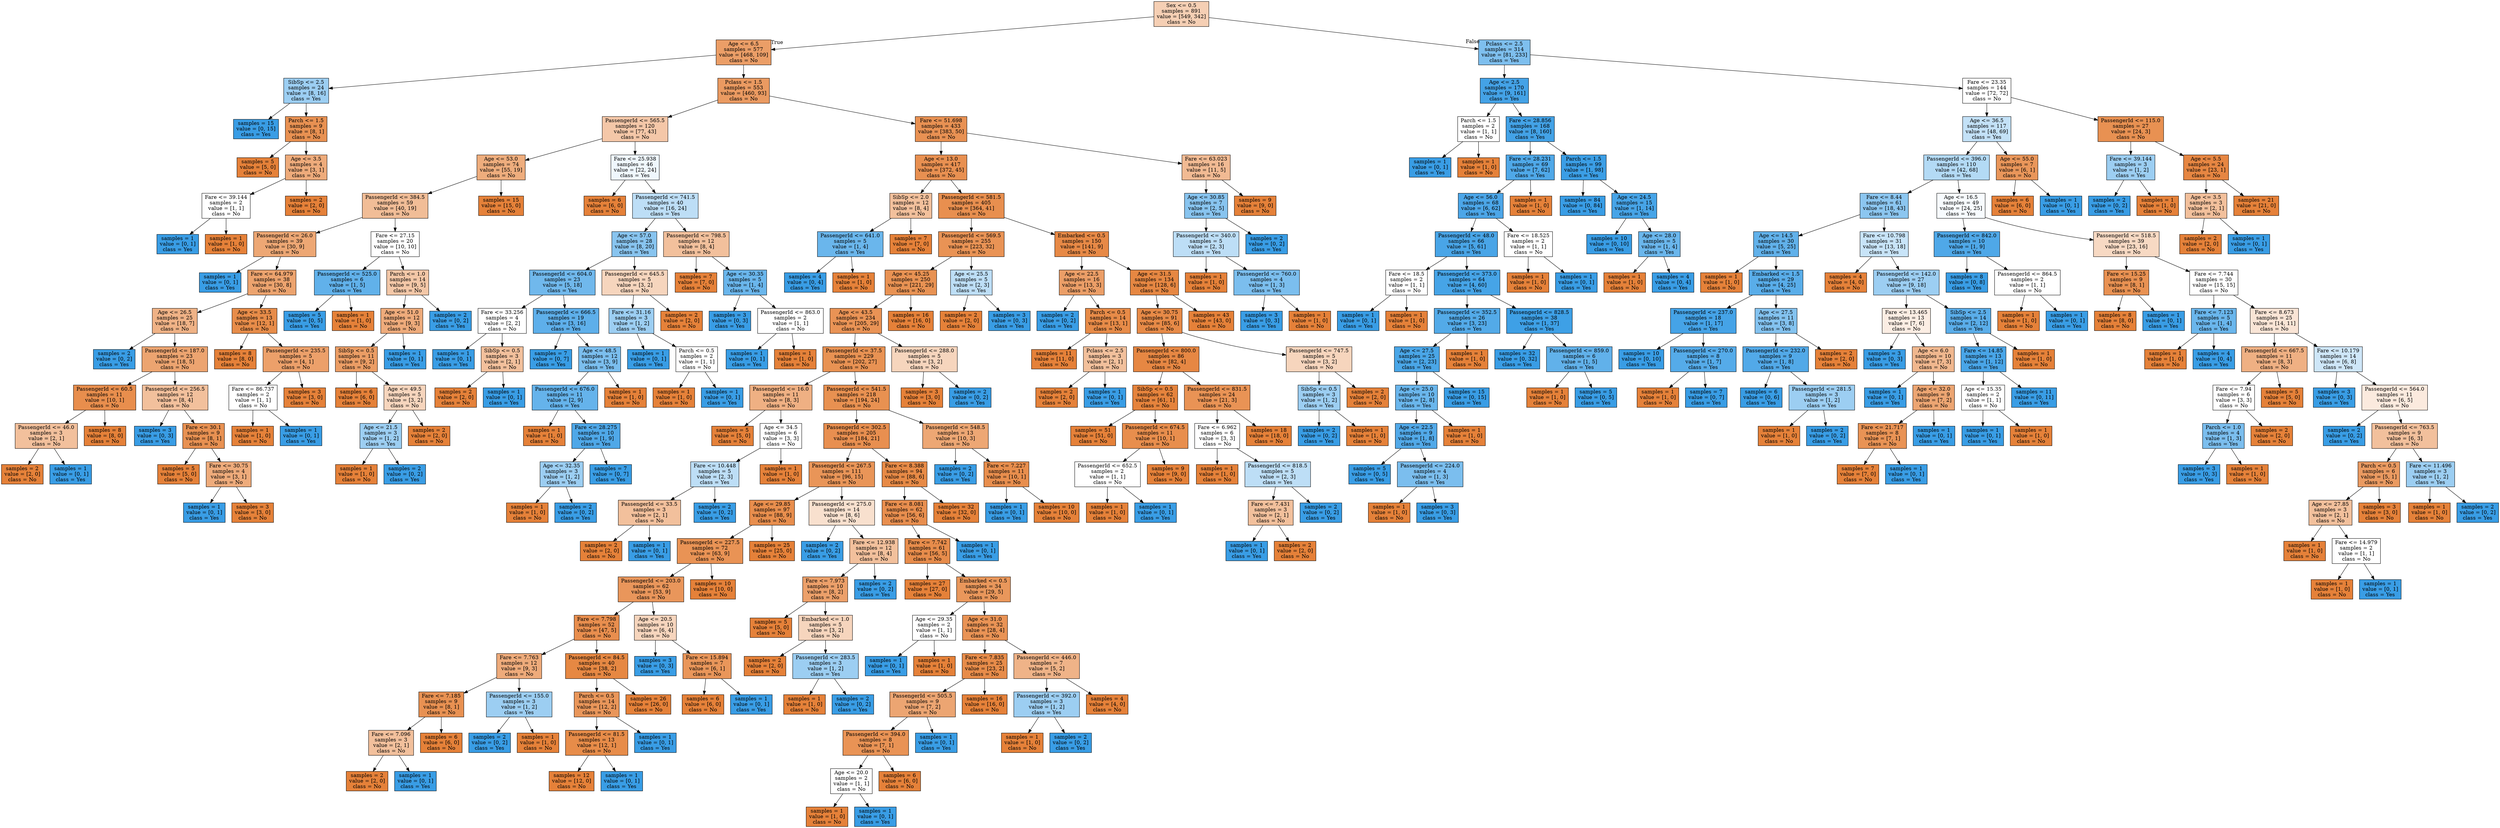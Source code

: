 digraph Tree {
node [shape=box, style="filled", color="black"] ;
0 [label="Sex <= 0.5\nsamples = 891\nvalue = [549, 342]\nclass = No", fillcolor="#f5cfb4"] ;
1 [label="Age <= 6.5\nsamples = 577\nvalue = [468, 109]\nclass = No", fillcolor="#eb9e67"] ;
0 -> 1 [labeldistance=2.5, labelangle=45, headlabel="True"] ;
2 [label="SibSp <= 2.5\nsamples = 24\nvalue = [8, 16]\nclass = Yes", fillcolor="#9ccef2"] ;
1 -> 2 ;
3 [label="samples = 15\nvalue = [0, 15]\nclass = Yes", fillcolor="#399de5"] ;
2 -> 3 ;
4 [label="Parch <= 1.5\nsamples = 9\nvalue = [8, 1]\nclass = No", fillcolor="#e89152"] ;
2 -> 4 ;
5 [label="samples = 5\nvalue = [5, 0]\nclass = No", fillcolor="#e58139"] ;
4 -> 5 ;
6 [label="Age <= 3.5\nsamples = 4\nvalue = [3, 1]\nclass = No", fillcolor="#eeab7b"] ;
4 -> 6 ;
7 [label="Fare <= 39.144\nsamples = 2\nvalue = [1, 1]\nclass = No", fillcolor="#ffffff"] ;
6 -> 7 ;
8 [label="samples = 1\nvalue = [0, 1]\nclass = Yes", fillcolor="#399de5"] ;
7 -> 8 ;
9 [label="samples = 1\nvalue = [1, 0]\nclass = No", fillcolor="#e58139"] ;
7 -> 9 ;
10 [label="samples = 2\nvalue = [2, 0]\nclass = No", fillcolor="#e58139"] ;
6 -> 10 ;
11 [label="Pclass <= 1.5\nsamples = 553\nvalue = [460, 93]\nclass = No", fillcolor="#ea9a61"] ;
1 -> 11 ;
12 [label="PassengerId <= 565.5\nsamples = 120\nvalue = [77, 43]\nclass = No", fillcolor="#f4c7a8"] ;
11 -> 12 ;
13 [label="Age <= 53.0\nsamples = 74\nvalue = [55, 19]\nclass = No", fillcolor="#eead7d"] ;
12 -> 13 ;
14 [label="PassengerId <= 384.5\nsamples = 59\nvalue = [40, 19]\nclass = No", fillcolor="#f1bd97"] ;
13 -> 14 ;
15 [label="PassengerId <= 26.0\nsamples = 39\nvalue = [30, 9]\nclass = No", fillcolor="#eda774"] ;
14 -> 15 ;
16 [label="samples = 1\nvalue = [0, 1]\nclass = Yes", fillcolor="#399de5"] ;
15 -> 16 ;
17 [label="Fare <= 64.979\nsamples = 38\nvalue = [30, 8]\nclass = No", fillcolor="#eca36e"] ;
15 -> 17 ;
18 [label="Age <= 26.5\nsamples = 25\nvalue = [18, 7]\nclass = No", fillcolor="#efb286"] ;
17 -> 18 ;
19 [label="samples = 2\nvalue = [0, 2]\nclass = Yes", fillcolor="#399de5"] ;
18 -> 19 ;
20 [label="PassengerId <= 187.0\nsamples = 23\nvalue = [18, 5]\nclass = No", fillcolor="#eca470"] ;
18 -> 20 ;
21 [label="PassengerId <= 60.5\nsamples = 11\nvalue = [10, 1]\nclass = No", fillcolor="#e88e4d"] ;
20 -> 21 ;
22 [label="PassengerId <= 46.0\nsamples = 3\nvalue = [2, 1]\nclass = No", fillcolor="#f2c09c"] ;
21 -> 22 ;
23 [label="samples = 2\nvalue = [2, 0]\nclass = No", fillcolor="#e58139"] ;
22 -> 23 ;
24 [label="samples = 1\nvalue = [0, 1]\nclass = Yes", fillcolor="#399de5"] ;
22 -> 24 ;
25 [label="samples = 8\nvalue = [8, 0]\nclass = No", fillcolor="#e58139"] ;
21 -> 25 ;
26 [label="PassengerId <= 256.5\nsamples = 12\nvalue = [8, 4]\nclass = No", fillcolor="#f2c09c"] ;
20 -> 26 ;
27 [label="samples = 3\nvalue = [0, 3]\nclass = Yes", fillcolor="#399de5"] ;
26 -> 27 ;
28 [label="Fare <= 30.1\nsamples = 9\nvalue = [8, 1]\nclass = No", fillcolor="#e89152"] ;
26 -> 28 ;
29 [label="samples = 5\nvalue = [5, 0]\nclass = No", fillcolor="#e58139"] ;
28 -> 29 ;
30 [label="Fare <= 30.75\nsamples = 4\nvalue = [3, 1]\nclass = No", fillcolor="#eeab7b"] ;
28 -> 30 ;
31 [label="samples = 1\nvalue = [0, 1]\nclass = Yes", fillcolor="#399de5"] ;
30 -> 31 ;
32 [label="samples = 3\nvalue = [3, 0]\nclass = No", fillcolor="#e58139"] ;
30 -> 32 ;
33 [label="Age <= 33.5\nsamples = 13\nvalue = [12, 1]\nclass = No", fillcolor="#e78c49"] ;
17 -> 33 ;
34 [label="samples = 8\nvalue = [8, 0]\nclass = No", fillcolor="#e58139"] ;
33 -> 34 ;
35 [label="PassengerId <= 235.5\nsamples = 5\nvalue = [4, 1]\nclass = No", fillcolor="#eca06a"] ;
33 -> 35 ;
36 [label="Fare <= 86.737\nsamples = 2\nvalue = [1, 1]\nclass = No", fillcolor="#ffffff"] ;
35 -> 36 ;
37 [label="samples = 1\nvalue = [1, 0]\nclass = No", fillcolor="#e58139"] ;
36 -> 37 ;
38 [label="samples = 1\nvalue = [0, 1]\nclass = Yes", fillcolor="#399de5"] ;
36 -> 38 ;
39 [label="samples = 3\nvalue = [3, 0]\nclass = No", fillcolor="#e58139"] ;
35 -> 39 ;
40 [label="Fare <= 27.15\nsamples = 20\nvalue = [10, 10]\nclass = No", fillcolor="#ffffff"] ;
14 -> 40 ;
41 [label="PassengerId <= 525.0\nsamples = 6\nvalue = [1, 5]\nclass = Yes", fillcolor="#61b1ea"] ;
40 -> 41 ;
42 [label="samples = 5\nvalue = [0, 5]\nclass = Yes", fillcolor="#399de5"] ;
41 -> 42 ;
43 [label="samples = 1\nvalue = [1, 0]\nclass = No", fillcolor="#e58139"] ;
41 -> 43 ;
44 [label="Parch <= 1.0\nsamples = 14\nvalue = [9, 5]\nclass = No", fillcolor="#f3c7a7"] ;
40 -> 44 ;
45 [label="Age <= 51.0\nsamples = 12\nvalue = [9, 3]\nclass = No", fillcolor="#eeab7b"] ;
44 -> 45 ;
46 [label="SibSp <= 0.5\nsamples = 11\nvalue = [9, 2]\nclass = No", fillcolor="#eb9d65"] ;
45 -> 46 ;
47 [label="samples = 6\nvalue = [6, 0]\nclass = No", fillcolor="#e58139"] ;
46 -> 47 ;
48 [label="Age <= 49.5\nsamples = 5\nvalue = [3, 2]\nclass = No", fillcolor="#f6d5bd"] ;
46 -> 48 ;
49 [label="Age <= 21.5\nsamples = 3\nvalue = [1, 2]\nclass = Yes", fillcolor="#9ccef2"] ;
48 -> 49 ;
50 [label="samples = 1\nvalue = [1, 0]\nclass = No", fillcolor="#e58139"] ;
49 -> 50 ;
51 [label="samples = 2\nvalue = [0, 2]\nclass = Yes", fillcolor="#399de5"] ;
49 -> 51 ;
52 [label="samples = 2\nvalue = [2, 0]\nclass = No", fillcolor="#e58139"] ;
48 -> 52 ;
53 [label="samples = 1\nvalue = [0, 1]\nclass = Yes", fillcolor="#399de5"] ;
45 -> 53 ;
54 [label="samples = 2\nvalue = [0, 2]\nclass = Yes", fillcolor="#399de5"] ;
44 -> 54 ;
55 [label="samples = 15\nvalue = [15, 0]\nclass = No", fillcolor="#e58139"] ;
13 -> 55 ;
56 [label="Fare <= 25.938\nsamples = 46\nvalue = [22, 24]\nclass = Yes", fillcolor="#eff7fd"] ;
12 -> 56 ;
57 [label="samples = 6\nvalue = [6, 0]\nclass = No", fillcolor="#e58139"] ;
56 -> 57 ;
58 [label="PassengerId <= 741.5\nsamples = 40\nvalue = [16, 24]\nclass = Yes", fillcolor="#bddef6"] ;
56 -> 58 ;
59 [label="Age <= 57.0\nsamples = 28\nvalue = [8, 20]\nclass = Yes", fillcolor="#88c4ef"] ;
58 -> 59 ;
60 [label="PassengerId <= 604.0\nsamples = 23\nvalue = [5, 18]\nclass = Yes", fillcolor="#70b8ec"] ;
59 -> 60 ;
61 [label="Fare <= 33.256\nsamples = 4\nvalue = [2, 2]\nclass = No", fillcolor="#ffffff"] ;
60 -> 61 ;
62 [label="samples = 1\nvalue = [0, 1]\nclass = Yes", fillcolor="#399de5"] ;
61 -> 62 ;
63 [label="SibSp <= 0.5\nsamples = 3\nvalue = [2, 1]\nclass = No", fillcolor="#f2c09c"] ;
61 -> 63 ;
64 [label="samples = 2\nvalue = [2, 0]\nclass = No", fillcolor="#e58139"] ;
63 -> 64 ;
65 [label="samples = 1\nvalue = [0, 1]\nclass = Yes", fillcolor="#399de5"] ;
63 -> 65 ;
66 [label="PassengerId <= 666.5\nsamples = 19\nvalue = [3, 16]\nclass = Yes", fillcolor="#5eafea"] ;
60 -> 66 ;
67 [label="samples = 7\nvalue = [0, 7]\nclass = Yes", fillcolor="#399de5"] ;
66 -> 67 ;
68 [label="Age <= 48.5\nsamples = 12\nvalue = [3, 9]\nclass = Yes", fillcolor="#7bbeee"] ;
66 -> 68 ;
69 [label="PassengerId <= 676.0\nsamples = 11\nvalue = [2, 9]\nclass = Yes", fillcolor="#65b3eb"] ;
68 -> 69 ;
70 [label="samples = 1\nvalue = [1, 0]\nclass = No", fillcolor="#e58139"] ;
69 -> 70 ;
71 [label="Fare <= 28.275\nsamples = 10\nvalue = [1, 9]\nclass = Yes", fillcolor="#4fa8e8"] ;
69 -> 71 ;
72 [label="Age <= 32.35\nsamples = 3\nvalue = [1, 2]\nclass = Yes", fillcolor="#9ccef2"] ;
71 -> 72 ;
73 [label="samples = 1\nvalue = [1, 0]\nclass = No", fillcolor="#e58139"] ;
72 -> 73 ;
74 [label="samples = 2\nvalue = [0, 2]\nclass = Yes", fillcolor="#399de5"] ;
72 -> 74 ;
75 [label="samples = 7\nvalue = [0, 7]\nclass = Yes", fillcolor="#399de5"] ;
71 -> 75 ;
76 [label="samples = 1\nvalue = [1, 0]\nclass = No", fillcolor="#e58139"] ;
68 -> 76 ;
77 [label="PassengerId <= 645.5\nsamples = 5\nvalue = [3, 2]\nclass = No", fillcolor="#f6d5bd"] ;
59 -> 77 ;
78 [label="Fare <= 31.16\nsamples = 3\nvalue = [1, 2]\nclass = Yes", fillcolor="#9ccef2"] ;
77 -> 78 ;
79 [label="samples = 1\nvalue = [0, 1]\nclass = Yes", fillcolor="#399de5"] ;
78 -> 79 ;
80 [label="Parch <= 0.5\nsamples = 2\nvalue = [1, 1]\nclass = No", fillcolor="#ffffff"] ;
78 -> 80 ;
81 [label="samples = 1\nvalue = [1, 0]\nclass = No", fillcolor="#e58139"] ;
80 -> 81 ;
82 [label="samples = 1\nvalue = [0, 1]\nclass = Yes", fillcolor="#399de5"] ;
80 -> 82 ;
83 [label="samples = 2\nvalue = [2, 0]\nclass = No", fillcolor="#e58139"] ;
77 -> 83 ;
84 [label="PassengerId <= 798.5\nsamples = 12\nvalue = [8, 4]\nclass = No", fillcolor="#f2c09c"] ;
58 -> 84 ;
85 [label="samples = 7\nvalue = [7, 0]\nclass = No", fillcolor="#e58139"] ;
84 -> 85 ;
86 [label="Age <= 30.35\nsamples = 5\nvalue = [1, 4]\nclass = Yes", fillcolor="#6ab6ec"] ;
84 -> 86 ;
87 [label="samples = 3\nvalue = [0, 3]\nclass = Yes", fillcolor="#399de5"] ;
86 -> 87 ;
88 [label="PassengerId <= 863.0\nsamples = 2\nvalue = [1, 1]\nclass = No", fillcolor="#ffffff"] ;
86 -> 88 ;
89 [label="samples = 1\nvalue = [0, 1]\nclass = Yes", fillcolor="#399de5"] ;
88 -> 89 ;
90 [label="samples = 1\nvalue = [1, 0]\nclass = No", fillcolor="#e58139"] ;
88 -> 90 ;
91 [label="Fare <= 51.698\nsamples = 433\nvalue = [383, 50]\nclass = No", fillcolor="#e89153"] ;
11 -> 91 ;
92 [label="Age <= 13.0\nsamples = 417\nvalue = [372, 45]\nclass = No", fillcolor="#e89051"] ;
91 -> 92 ;
93 [label="SibSp <= 2.0\nsamples = 12\nvalue = [8, 4]\nclass = No", fillcolor="#f2c09c"] ;
92 -> 93 ;
94 [label="PassengerId <= 641.0\nsamples = 5\nvalue = [1, 4]\nclass = Yes", fillcolor="#6ab6ec"] ;
93 -> 94 ;
95 [label="samples = 4\nvalue = [0, 4]\nclass = Yes", fillcolor="#399de5"] ;
94 -> 95 ;
96 [label="samples = 1\nvalue = [1, 0]\nclass = No", fillcolor="#e58139"] ;
94 -> 96 ;
97 [label="samples = 7\nvalue = [7, 0]\nclass = No", fillcolor="#e58139"] ;
93 -> 97 ;
98 [label="PassengerId <= 581.5\nsamples = 405\nvalue = [364, 41]\nclass = No", fillcolor="#e88f4f"] ;
92 -> 98 ;
99 [label="PassengerId <= 569.5\nsamples = 255\nvalue = [223, 32]\nclass = No", fillcolor="#e99355"] ;
98 -> 99 ;
100 [label="Age <= 45.25\nsamples = 250\nvalue = [221, 29]\nclass = No", fillcolor="#e89253"] ;
99 -> 100 ;
101 [label="Age <= 43.5\nsamples = 234\nvalue = [205, 29]\nclass = No", fillcolor="#e99355"] ;
100 -> 101 ;
102 [label="PassengerId <= 37.5\nsamples = 229\nvalue = [202, 27]\nclass = No", fillcolor="#e89253"] ;
101 -> 102 ;
103 [label="PassengerId <= 16.0\nsamples = 11\nvalue = [8, 3]\nclass = No", fillcolor="#efb083"] ;
102 -> 103 ;
104 [label="samples = 5\nvalue = [5, 0]\nclass = No", fillcolor="#e58139"] ;
103 -> 104 ;
105 [label="Age <= 34.5\nsamples = 6\nvalue = [3, 3]\nclass = No", fillcolor="#ffffff"] ;
103 -> 105 ;
106 [label="Fare <= 10.448\nsamples = 5\nvalue = [2, 3]\nclass = Yes", fillcolor="#bddef6"] ;
105 -> 106 ;
107 [label="PassengerId <= 33.5\nsamples = 3\nvalue = [2, 1]\nclass = No", fillcolor="#f2c09c"] ;
106 -> 107 ;
108 [label="samples = 2\nvalue = [2, 0]\nclass = No", fillcolor="#e58139"] ;
107 -> 108 ;
109 [label="samples = 1\nvalue = [0, 1]\nclass = Yes", fillcolor="#399de5"] ;
107 -> 109 ;
110 [label="samples = 2\nvalue = [0, 2]\nclass = Yes", fillcolor="#399de5"] ;
106 -> 110 ;
111 [label="samples = 1\nvalue = [1, 0]\nclass = No", fillcolor="#e58139"] ;
105 -> 111 ;
112 [label="PassengerId <= 541.5\nsamples = 218\nvalue = [194, 24]\nclass = No", fillcolor="#e89151"] ;
102 -> 112 ;
113 [label="PassengerId <= 302.5\nsamples = 205\nvalue = [184, 21]\nclass = No", fillcolor="#e88f50"] ;
112 -> 113 ;
114 [label="PassengerId <= 267.5\nsamples = 111\nvalue = [96, 15]\nclass = No", fillcolor="#e99558"] ;
113 -> 114 ;
115 [label="Age <= 29.85\nsamples = 97\nvalue = [88, 9]\nclass = No", fillcolor="#e88e4d"] ;
114 -> 115 ;
116 [label="PassengerId <= 227.5\nsamples = 72\nvalue = [63, 9]\nclass = No", fillcolor="#e99355"] ;
115 -> 116 ;
117 [label="PassengerId <= 203.0\nsamples = 62\nvalue = [53, 9]\nclass = No", fillcolor="#e9965b"] ;
116 -> 117 ;
118 [label="Fare <= 7.798\nsamples = 52\nvalue = [47, 5]\nclass = No", fillcolor="#e88e4e"] ;
117 -> 118 ;
119 [label="Fare <= 7.763\nsamples = 12\nvalue = [9, 3]\nclass = No", fillcolor="#eeab7b"] ;
118 -> 119 ;
120 [label="Fare <= 7.185\nsamples = 9\nvalue = [8, 1]\nclass = No", fillcolor="#e89152"] ;
119 -> 120 ;
121 [label="Fare <= 7.096\nsamples = 3\nvalue = [2, 1]\nclass = No", fillcolor="#f2c09c"] ;
120 -> 121 ;
122 [label="samples = 2\nvalue = [2, 0]\nclass = No", fillcolor="#e58139"] ;
121 -> 122 ;
123 [label="samples = 1\nvalue = [0, 1]\nclass = Yes", fillcolor="#399de5"] ;
121 -> 123 ;
124 [label="samples = 6\nvalue = [6, 0]\nclass = No", fillcolor="#e58139"] ;
120 -> 124 ;
125 [label="PassengerId <= 155.0\nsamples = 3\nvalue = [1, 2]\nclass = Yes", fillcolor="#9ccef2"] ;
119 -> 125 ;
126 [label="samples = 2\nvalue = [0, 2]\nclass = Yes", fillcolor="#399de5"] ;
125 -> 126 ;
127 [label="samples = 1\nvalue = [1, 0]\nclass = No", fillcolor="#e58139"] ;
125 -> 127 ;
128 [label="PassengerId <= 84.5\nsamples = 40\nvalue = [38, 2]\nclass = No", fillcolor="#e68843"] ;
118 -> 128 ;
129 [label="Parch <= 0.5\nsamples = 14\nvalue = [12, 2]\nclass = No", fillcolor="#e9965a"] ;
128 -> 129 ;
130 [label="PassengerId <= 81.5\nsamples = 13\nvalue = [12, 1]\nclass = No", fillcolor="#e78c49"] ;
129 -> 130 ;
131 [label="samples = 12\nvalue = [12, 0]\nclass = No", fillcolor="#e58139"] ;
130 -> 131 ;
132 [label="samples = 1\nvalue = [0, 1]\nclass = Yes", fillcolor="#399de5"] ;
130 -> 132 ;
133 [label="samples = 1\nvalue = [0, 1]\nclass = Yes", fillcolor="#399de5"] ;
129 -> 133 ;
134 [label="samples = 26\nvalue = [26, 0]\nclass = No", fillcolor="#e58139"] ;
128 -> 134 ;
135 [label="Age <= 20.5\nsamples = 10\nvalue = [6, 4]\nclass = No", fillcolor="#f6d5bd"] ;
117 -> 135 ;
136 [label="samples = 3\nvalue = [0, 3]\nclass = Yes", fillcolor="#399de5"] ;
135 -> 136 ;
137 [label="Fare <= 15.894\nsamples = 7\nvalue = [6, 1]\nclass = No", fillcolor="#e9965a"] ;
135 -> 137 ;
138 [label="samples = 6\nvalue = [6, 0]\nclass = No", fillcolor="#e58139"] ;
137 -> 138 ;
139 [label="samples = 1\nvalue = [0, 1]\nclass = Yes", fillcolor="#399de5"] ;
137 -> 139 ;
140 [label="samples = 10\nvalue = [10, 0]\nclass = No", fillcolor="#e58139"] ;
116 -> 140 ;
141 [label="samples = 25\nvalue = [25, 0]\nclass = No", fillcolor="#e58139"] ;
115 -> 141 ;
142 [label="PassengerId <= 275.0\nsamples = 14\nvalue = [8, 6]\nclass = No", fillcolor="#f8e0ce"] ;
114 -> 142 ;
143 [label="samples = 2\nvalue = [0, 2]\nclass = Yes", fillcolor="#399de5"] ;
142 -> 143 ;
144 [label="Fare <= 12.938\nsamples = 12\nvalue = [8, 4]\nclass = No", fillcolor="#f2c09c"] ;
142 -> 144 ;
145 [label="Fare <= 7.973\nsamples = 10\nvalue = [8, 2]\nclass = No", fillcolor="#eca06a"] ;
144 -> 145 ;
146 [label="samples = 5\nvalue = [5, 0]\nclass = No", fillcolor="#e58139"] ;
145 -> 146 ;
147 [label="Embarked <= 1.0\nsamples = 5\nvalue = [3, 2]\nclass = No", fillcolor="#f6d5bd"] ;
145 -> 147 ;
148 [label="samples = 2\nvalue = [2, 0]\nclass = No", fillcolor="#e58139"] ;
147 -> 148 ;
149 [label="PassengerId <= 283.5\nsamples = 3\nvalue = [1, 2]\nclass = Yes", fillcolor="#9ccef2"] ;
147 -> 149 ;
150 [label="samples = 1\nvalue = [1, 0]\nclass = No", fillcolor="#e58139"] ;
149 -> 150 ;
151 [label="samples = 2\nvalue = [0, 2]\nclass = Yes", fillcolor="#399de5"] ;
149 -> 151 ;
152 [label="samples = 2\nvalue = [0, 2]\nclass = Yes", fillcolor="#399de5"] ;
144 -> 152 ;
153 [label="Fare <= 8.388\nsamples = 94\nvalue = [88, 6]\nclass = No", fillcolor="#e78a46"] ;
113 -> 153 ;
154 [label="Fare <= 8.081\nsamples = 62\nvalue = [56, 6]\nclass = No", fillcolor="#e88e4e"] ;
153 -> 154 ;
155 [label="Fare <= 7.742\nsamples = 61\nvalue = [56, 5]\nclass = No", fillcolor="#e78c4b"] ;
154 -> 155 ;
156 [label="samples = 27\nvalue = [27, 0]\nclass = No", fillcolor="#e58139"] ;
155 -> 156 ;
157 [label="Embarked <= 0.5\nsamples = 34\nvalue = [29, 5]\nclass = No", fillcolor="#e9975b"] ;
155 -> 157 ;
158 [label="Age <= 29.35\nsamples = 2\nvalue = [1, 1]\nclass = No", fillcolor="#ffffff"] ;
157 -> 158 ;
159 [label="samples = 1\nvalue = [0, 1]\nclass = Yes", fillcolor="#399de5"] ;
158 -> 159 ;
160 [label="samples = 1\nvalue = [1, 0]\nclass = No", fillcolor="#e58139"] ;
158 -> 160 ;
161 [label="Age <= 31.0\nsamples = 32\nvalue = [28, 4]\nclass = No", fillcolor="#e99355"] ;
157 -> 161 ;
162 [label="Fare <= 7.835\nsamples = 25\nvalue = [23, 2]\nclass = No", fillcolor="#e78c4a"] ;
161 -> 162 ;
163 [label="PassengerId <= 505.5\nsamples = 9\nvalue = [7, 2]\nclass = No", fillcolor="#eca572"] ;
162 -> 163 ;
164 [label="PassengerId <= 394.0\nsamples = 8\nvalue = [7, 1]\nclass = No", fillcolor="#e99355"] ;
163 -> 164 ;
165 [label="Age <= 20.0\nsamples = 2\nvalue = [1, 1]\nclass = No", fillcolor="#ffffff"] ;
164 -> 165 ;
166 [label="samples = 1\nvalue = [1, 0]\nclass = No", fillcolor="#e58139"] ;
165 -> 166 ;
167 [label="samples = 1\nvalue = [0, 1]\nclass = Yes", fillcolor="#399de5"] ;
165 -> 167 ;
168 [label="samples = 6\nvalue = [6, 0]\nclass = No", fillcolor="#e58139"] ;
164 -> 168 ;
169 [label="samples = 1\nvalue = [0, 1]\nclass = Yes", fillcolor="#399de5"] ;
163 -> 169 ;
170 [label="samples = 16\nvalue = [16, 0]\nclass = No", fillcolor="#e58139"] ;
162 -> 170 ;
171 [label="PassengerId <= 446.0\nsamples = 7\nvalue = [5, 2]\nclass = No", fillcolor="#efb388"] ;
161 -> 171 ;
172 [label="PassengerId <= 392.0\nsamples = 3\nvalue = [1, 2]\nclass = Yes", fillcolor="#9ccef2"] ;
171 -> 172 ;
173 [label="samples = 1\nvalue = [1, 0]\nclass = No", fillcolor="#e58139"] ;
172 -> 173 ;
174 [label="samples = 2\nvalue = [0, 2]\nclass = Yes", fillcolor="#399de5"] ;
172 -> 174 ;
175 [label="samples = 4\nvalue = [4, 0]\nclass = No", fillcolor="#e58139"] ;
171 -> 175 ;
176 [label="samples = 1\nvalue = [0, 1]\nclass = Yes", fillcolor="#399de5"] ;
154 -> 176 ;
177 [label="samples = 32\nvalue = [32, 0]\nclass = No", fillcolor="#e58139"] ;
153 -> 177 ;
178 [label="PassengerId <= 548.5\nsamples = 13\nvalue = [10, 3]\nclass = No", fillcolor="#eda774"] ;
112 -> 178 ;
179 [label="samples = 2\nvalue = [0, 2]\nclass = Yes", fillcolor="#399de5"] ;
178 -> 179 ;
180 [label="Fare <= 7.227\nsamples = 11\nvalue = [10, 1]\nclass = No", fillcolor="#e88e4d"] ;
178 -> 180 ;
181 [label="samples = 1\nvalue = [0, 1]\nclass = Yes", fillcolor="#399de5"] ;
180 -> 181 ;
182 [label="samples = 10\nvalue = [10, 0]\nclass = No", fillcolor="#e58139"] ;
180 -> 182 ;
183 [label="PassengerId <= 288.0\nsamples = 5\nvalue = [3, 2]\nclass = No", fillcolor="#f6d5bd"] ;
101 -> 183 ;
184 [label="samples = 3\nvalue = [3, 0]\nclass = No", fillcolor="#e58139"] ;
183 -> 184 ;
185 [label="samples = 2\nvalue = [0, 2]\nclass = Yes", fillcolor="#399de5"] ;
183 -> 185 ;
186 [label="samples = 16\nvalue = [16, 0]\nclass = No", fillcolor="#e58139"] ;
100 -> 186 ;
187 [label="Age <= 25.5\nsamples = 5\nvalue = [2, 3]\nclass = Yes", fillcolor="#bddef6"] ;
99 -> 187 ;
188 [label="samples = 2\nvalue = [2, 0]\nclass = No", fillcolor="#e58139"] ;
187 -> 188 ;
189 [label="samples = 3\nvalue = [0, 3]\nclass = Yes", fillcolor="#399de5"] ;
187 -> 189 ;
190 [label="Embarked <= 0.5\nsamples = 150\nvalue = [141, 9]\nclass = No", fillcolor="#e78946"] ;
98 -> 190 ;
191 [label="Age <= 22.5\nsamples = 16\nvalue = [13, 3]\nclass = No", fillcolor="#eb9e67"] ;
190 -> 191 ;
192 [label="samples = 2\nvalue = [0, 2]\nclass = Yes", fillcolor="#399de5"] ;
191 -> 192 ;
193 [label="Parch <= 0.5\nsamples = 14\nvalue = [13, 1]\nclass = No", fillcolor="#e78b48"] ;
191 -> 193 ;
194 [label="samples = 11\nvalue = [11, 0]\nclass = No", fillcolor="#e58139"] ;
193 -> 194 ;
195 [label="Pclass <= 2.5\nsamples = 3\nvalue = [2, 1]\nclass = No", fillcolor="#f2c09c"] ;
193 -> 195 ;
196 [label="samples = 2\nvalue = [2, 0]\nclass = No", fillcolor="#e58139"] ;
195 -> 196 ;
197 [label="samples = 1\nvalue = [0, 1]\nclass = Yes", fillcolor="#399de5"] ;
195 -> 197 ;
198 [label="Age <= 31.5\nsamples = 134\nvalue = [128, 6]\nclass = No", fillcolor="#e68742"] ;
190 -> 198 ;
199 [label="Age <= 30.75\nsamples = 91\nvalue = [85, 6]\nclass = No", fillcolor="#e78a47"] ;
198 -> 199 ;
200 [label="PassengerId <= 800.0\nsamples = 86\nvalue = [82, 4]\nclass = No", fillcolor="#e68743"] ;
199 -> 200 ;
201 [label="SibSp <= 0.5\nsamples = 62\nvalue = [61, 1]\nclass = No", fillcolor="#e5833c"] ;
200 -> 201 ;
202 [label="samples = 51\nvalue = [51, 0]\nclass = No", fillcolor="#e58139"] ;
201 -> 202 ;
203 [label="PassengerId <= 674.5\nsamples = 11\nvalue = [10, 1]\nclass = No", fillcolor="#e88e4d"] ;
201 -> 203 ;
204 [label="PassengerId <= 652.5\nsamples = 2\nvalue = [1, 1]\nclass = No", fillcolor="#ffffff"] ;
203 -> 204 ;
205 [label="samples = 1\nvalue = [1, 0]\nclass = No", fillcolor="#e58139"] ;
204 -> 205 ;
206 [label="samples = 1\nvalue = [0, 1]\nclass = Yes", fillcolor="#399de5"] ;
204 -> 206 ;
207 [label="samples = 9\nvalue = [9, 0]\nclass = No", fillcolor="#e58139"] ;
203 -> 207 ;
208 [label="PassengerId <= 831.5\nsamples = 24\nvalue = [21, 3]\nclass = No", fillcolor="#e99355"] ;
200 -> 208 ;
209 [label="Fare <= 6.962\nsamples = 6\nvalue = [3, 3]\nclass = No", fillcolor="#ffffff"] ;
208 -> 209 ;
210 [label="samples = 1\nvalue = [1, 0]\nclass = No", fillcolor="#e58139"] ;
209 -> 210 ;
211 [label="PassengerId <= 818.5\nsamples = 5\nvalue = [2, 3]\nclass = Yes", fillcolor="#bddef6"] ;
209 -> 211 ;
212 [label="Fare <= 7.431\nsamples = 3\nvalue = [2, 1]\nclass = No", fillcolor="#f2c09c"] ;
211 -> 212 ;
213 [label="samples = 1\nvalue = [0, 1]\nclass = Yes", fillcolor="#399de5"] ;
212 -> 213 ;
214 [label="samples = 2\nvalue = [2, 0]\nclass = No", fillcolor="#e58139"] ;
212 -> 214 ;
215 [label="samples = 2\nvalue = [0, 2]\nclass = Yes", fillcolor="#399de5"] ;
211 -> 215 ;
216 [label="samples = 18\nvalue = [18, 0]\nclass = No", fillcolor="#e58139"] ;
208 -> 216 ;
217 [label="PassengerId <= 747.5\nsamples = 5\nvalue = [3, 2]\nclass = No", fillcolor="#f6d5bd"] ;
199 -> 217 ;
218 [label="SibSp <= 0.5\nsamples = 3\nvalue = [1, 2]\nclass = Yes", fillcolor="#9ccef2"] ;
217 -> 218 ;
219 [label="samples = 2\nvalue = [0, 2]\nclass = Yes", fillcolor="#399de5"] ;
218 -> 219 ;
220 [label="samples = 1\nvalue = [1, 0]\nclass = No", fillcolor="#e58139"] ;
218 -> 220 ;
221 [label="samples = 2\nvalue = [2, 0]\nclass = No", fillcolor="#e58139"] ;
217 -> 221 ;
222 [label="samples = 43\nvalue = [43, 0]\nclass = No", fillcolor="#e58139"] ;
198 -> 222 ;
223 [label="Fare <= 63.023\nsamples = 16\nvalue = [11, 5]\nclass = No", fillcolor="#f1ba93"] ;
91 -> 223 ;
224 [label="Age <= 30.85\nsamples = 7\nvalue = [2, 5]\nclass = Yes", fillcolor="#88c4ef"] ;
223 -> 224 ;
225 [label="PassengerId <= 340.0\nsamples = 5\nvalue = [2, 3]\nclass = Yes", fillcolor="#bddef6"] ;
224 -> 225 ;
226 [label="samples = 1\nvalue = [1, 0]\nclass = No", fillcolor="#e58139"] ;
225 -> 226 ;
227 [label="PassengerId <= 760.0\nsamples = 4\nvalue = [1, 3]\nclass = Yes", fillcolor="#7bbeee"] ;
225 -> 227 ;
228 [label="samples = 3\nvalue = [0, 3]\nclass = Yes", fillcolor="#399de5"] ;
227 -> 228 ;
229 [label="samples = 1\nvalue = [1, 0]\nclass = No", fillcolor="#e58139"] ;
227 -> 229 ;
230 [label="samples = 2\nvalue = [0, 2]\nclass = Yes", fillcolor="#399de5"] ;
224 -> 230 ;
231 [label="samples = 9\nvalue = [9, 0]\nclass = No", fillcolor="#e58139"] ;
223 -> 231 ;
232 [label="Pclass <= 2.5\nsamples = 314\nvalue = [81, 233]\nclass = Yes", fillcolor="#7ebfee"] ;
0 -> 232 [labeldistance=2.5, labelangle=-45, headlabel="False"] ;
233 [label="Age <= 2.5\nsamples = 170\nvalue = [9, 161]\nclass = Yes", fillcolor="#44a2e6"] ;
232 -> 233 ;
234 [label="Parch <= 1.5\nsamples = 2\nvalue = [1, 1]\nclass = No", fillcolor="#ffffff"] ;
233 -> 234 ;
235 [label="samples = 1\nvalue = [0, 1]\nclass = Yes", fillcolor="#399de5"] ;
234 -> 235 ;
236 [label="samples = 1\nvalue = [1, 0]\nclass = No", fillcolor="#e58139"] ;
234 -> 236 ;
237 [label="Fare <= 28.856\nsamples = 168\nvalue = [8, 160]\nclass = Yes", fillcolor="#43a2e6"] ;
233 -> 237 ;
238 [label="Fare <= 28.231\nsamples = 69\nvalue = [7, 62]\nclass = Yes", fillcolor="#4fa8e8"] ;
237 -> 238 ;
239 [label="Age <= 56.0\nsamples = 68\nvalue = [6, 62]\nclass = Yes", fillcolor="#4ca6e8"] ;
238 -> 239 ;
240 [label="PassengerId <= 48.0\nsamples = 66\nvalue = [5, 61]\nclass = Yes", fillcolor="#49a5e7"] ;
239 -> 240 ;
241 [label="Fare <= 18.5\nsamples = 2\nvalue = [1, 1]\nclass = No", fillcolor="#ffffff"] ;
240 -> 241 ;
242 [label="samples = 1\nvalue = [0, 1]\nclass = Yes", fillcolor="#399de5"] ;
241 -> 242 ;
243 [label="samples = 1\nvalue = [1, 0]\nclass = No", fillcolor="#e58139"] ;
241 -> 243 ;
244 [label="PassengerId <= 373.0\nsamples = 64\nvalue = [4, 60]\nclass = Yes", fillcolor="#46a4e7"] ;
240 -> 244 ;
245 [label="PassengerId <= 352.5\nsamples = 26\nvalue = [3, 23]\nclass = Yes", fillcolor="#53aae8"] ;
244 -> 245 ;
246 [label="Age <= 27.5\nsamples = 25\nvalue = [2, 23]\nclass = Yes", fillcolor="#4aa6e7"] ;
245 -> 246 ;
247 [label="Age <= 25.0\nsamples = 10\nvalue = [2, 8]\nclass = Yes", fillcolor="#6ab6ec"] ;
246 -> 247 ;
248 [label="Age <= 22.5\nsamples = 9\nvalue = [1, 8]\nclass = Yes", fillcolor="#52a9e8"] ;
247 -> 248 ;
249 [label="samples = 5\nvalue = [0, 5]\nclass = Yes", fillcolor="#399de5"] ;
248 -> 249 ;
250 [label="PassengerId <= 224.0\nsamples = 4\nvalue = [1, 3]\nclass = Yes", fillcolor="#7bbeee"] ;
248 -> 250 ;
251 [label="samples = 1\nvalue = [1, 0]\nclass = No", fillcolor="#e58139"] ;
250 -> 251 ;
252 [label="samples = 3\nvalue = [0, 3]\nclass = Yes", fillcolor="#399de5"] ;
250 -> 252 ;
253 [label="samples = 1\nvalue = [1, 0]\nclass = No", fillcolor="#e58139"] ;
247 -> 253 ;
254 [label="samples = 15\nvalue = [0, 15]\nclass = Yes", fillcolor="#399de5"] ;
246 -> 254 ;
255 [label="samples = 1\nvalue = [1, 0]\nclass = No", fillcolor="#e58139"] ;
245 -> 255 ;
256 [label="PassengerId <= 828.5\nsamples = 38\nvalue = [1, 37]\nclass = Yes", fillcolor="#3ea0e6"] ;
244 -> 256 ;
257 [label="samples = 32\nvalue = [0, 32]\nclass = Yes", fillcolor="#399de5"] ;
256 -> 257 ;
258 [label="PassengerId <= 859.0\nsamples = 6\nvalue = [1, 5]\nclass = Yes", fillcolor="#61b1ea"] ;
256 -> 258 ;
259 [label="samples = 1\nvalue = [1, 0]\nclass = No", fillcolor="#e58139"] ;
258 -> 259 ;
260 [label="samples = 5\nvalue = [0, 5]\nclass = Yes", fillcolor="#399de5"] ;
258 -> 260 ;
261 [label="Fare <= 18.525\nsamples = 2\nvalue = [1, 1]\nclass = No", fillcolor="#ffffff"] ;
239 -> 261 ;
262 [label="samples = 1\nvalue = [1, 0]\nclass = No", fillcolor="#e58139"] ;
261 -> 262 ;
263 [label="samples = 1\nvalue = [0, 1]\nclass = Yes", fillcolor="#399de5"] ;
261 -> 263 ;
264 [label="samples = 1\nvalue = [1, 0]\nclass = No", fillcolor="#e58139"] ;
238 -> 264 ;
265 [label="Parch <= 1.5\nsamples = 99\nvalue = [1, 98]\nclass = Yes", fillcolor="#3b9ee5"] ;
237 -> 265 ;
266 [label="samples = 84\nvalue = [0, 84]\nclass = Yes", fillcolor="#399de5"] ;
265 -> 266 ;
267 [label="Age <= 24.5\nsamples = 15\nvalue = [1, 14]\nclass = Yes", fillcolor="#47a4e7"] ;
265 -> 267 ;
268 [label="samples = 10\nvalue = [0, 10]\nclass = Yes", fillcolor="#399de5"] ;
267 -> 268 ;
269 [label="Age <= 28.0\nsamples = 5\nvalue = [1, 4]\nclass = Yes", fillcolor="#6ab6ec"] ;
267 -> 269 ;
270 [label="samples = 1\nvalue = [1, 0]\nclass = No", fillcolor="#e58139"] ;
269 -> 270 ;
271 [label="samples = 4\nvalue = [0, 4]\nclass = Yes", fillcolor="#399de5"] ;
269 -> 271 ;
272 [label="Fare <= 23.35\nsamples = 144\nvalue = [72, 72]\nclass = No", fillcolor="#ffffff"] ;
232 -> 272 ;
273 [label="Age <= 36.5\nsamples = 117\nvalue = [48, 69]\nclass = Yes", fillcolor="#c3e1f7"] ;
272 -> 273 ;
274 [label="PassengerId <= 396.0\nsamples = 110\nvalue = [42, 68]\nclass = Yes", fillcolor="#b3daf5"] ;
273 -> 274 ;
275 [label="Fare <= 8.44\nsamples = 61\nvalue = [18, 43]\nclass = Yes", fillcolor="#8cc6f0"] ;
274 -> 275 ;
276 [label="Age <= 14.5\nsamples = 30\nvalue = [5, 25]\nclass = Yes", fillcolor="#61b1ea"] ;
275 -> 276 ;
277 [label="samples = 1\nvalue = [1, 0]\nclass = No", fillcolor="#e58139"] ;
276 -> 277 ;
278 [label="Embarked <= 1.5\nsamples = 29\nvalue = [4, 25]\nclass = Yes", fillcolor="#59ade9"] ;
276 -> 278 ;
279 [label="PassengerId <= 237.0\nsamples = 18\nvalue = [1, 17]\nclass = Yes", fillcolor="#45a3e7"] ;
278 -> 279 ;
280 [label="samples = 10\nvalue = [0, 10]\nclass = Yes", fillcolor="#399de5"] ;
279 -> 280 ;
281 [label="PassengerId <= 270.0\nsamples = 8\nvalue = [1, 7]\nclass = Yes", fillcolor="#55abe9"] ;
279 -> 281 ;
282 [label="samples = 1\nvalue = [1, 0]\nclass = No", fillcolor="#e58139"] ;
281 -> 282 ;
283 [label="samples = 7\nvalue = [0, 7]\nclass = Yes", fillcolor="#399de5"] ;
281 -> 283 ;
284 [label="Age <= 27.5\nsamples = 11\nvalue = [3, 8]\nclass = Yes", fillcolor="#83c2ef"] ;
278 -> 284 ;
285 [label="PassengerId <= 232.0\nsamples = 9\nvalue = [1, 8]\nclass = Yes", fillcolor="#52a9e8"] ;
284 -> 285 ;
286 [label="samples = 6\nvalue = [0, 6]\nclass = Yes", fillcolor="#399de5"] ;
285 -> 286 ;
287 [label="PassengerId <= 281.5\nsamples = 3\nvalue = [1, 2]\nclass = Yes", fillcolor="#9ccef2"] ;
285 -> 287 ;
288 [label="samples = 1\nvalue = [1, 0]\nclass = No", fillcolor="#e58139"] ;
287 -> 288 ;
289 [label="samples = 2\nvalue = [0, 2]\nclass = Yes", fillcolor="#399de5"] ;
287 -> 289 ;
290 [label="samples = 2\nvalue = [2, 0]\nclass = No", fillcolor="#e58139"] ;
284 -> 290 ;
291 [label="Fare <= 10.798\nsamples = 31\nvalue = [13, 18]\nclass = Yes", fillcolor="#c8e4f8"] ;
275 -> 291 ;
292 [label="samples = 4\nvalue = [4, 0]\nclass = No", fillcolor="#e58139"] ;
291 -> 292 ;
293 [label="PassengerId <= 142.0\nsamples = 27\nvalue = [9, 18]\nclass = Yes", fillcolor="#9ccef2"] ;
291 -> 293 ;
294 [label="Fare <= 13.465\nsamples = 13\nvalue = [7, 6]\nclass = No", fillcolor="#fbede3"] ;
293 -> 294 ;
295 [label="samples = 3\nvalue = [0, 3]\nclass = Yes", fillcolor="#399de5"] ;
294 -> 295 ;
296 [label="Age <= 6.0\nsamples = 10\nvalue = [7, 3]\nclass = No", fillcolor="#f0b78e"] ;
294 -> 296 ;
297 [label="samples = 1\nvalue = [0, 1]\nclass = Yes", fillcolor="#399de5"] ;
296 -> 297 ;
298 [label="Age <= 32.0\nsamples = 9\nvalue = [7, 2]\nclass = No", fillcolor="#eca572"] ;
296 -> 298 ;
299 [label="Fare <= 21.717\nsamples = 8\nvalue = [7, 1]\nclass = No", fillcolor="#e99355"] ;
298 -> 299 ;
300 [label="samples = 7\nvalue = [7, 0]\nclass = No", fillcolor="#e58139"] ;
299 -> 300 ;
301 [label="samples = 1\nvalue = [0, 1]\nclass = Yes", fillcolor="#399de5"] ;
299 -> 301 ;
302 [label="samples = 1\nvalue = [0, 1]\nclass = Yes", fillcolor="#399de5"] ;
298 -> 302 ;
303 [label="SibSp <= 2.5\nsamples = 14\nvalue = [2, 12]\nclass = Yes", fillcolor="#5aade9"] ;
293 -> 303 ;
304 [label="Fare <= 14.85\nsamples = 13\nvalue = [1, 12]\nclass = Yes", fillcolor="#49a5e7"] ;
303 -> 304 ;
305 [label="Age <= 15.35\nsamples = 2\nvalue = [1, 1]\nclass = No", fillcolor="#ffffff"] ;
304 -> 305 ;
306 [label="samples = 1\nvalue = [0, 1]\nclass = Yes", fillcolor="#399de5"] ;
305 -> 306 ;
307 [label="samples = 1\nvalue = [1, 0]\nclass = No", fillcolor="#e58139"] ;
305 -> 307 ;
308 [label="samples = 11\nvalue = [0, 11]\nclass = Yes", fillcolor="#399de5"] ;
304 -> 308 ;
309 [label="samples = 1\nvalue = [1, 0]\nclass = No", fillcolor="#e58139"] ;
303 -> 309 ;
310 [label="Age <= 16.5\nsamples = 49\nvalue = [24, 25]\nclass = Yes", fillcolor="#f7fbfe"] ;
274 -> 310 ;
311 [label="PassengerId <= 842.0\nsamples = 10\nvalue = [1, 9]\nclass = Yes", fillcolor="#4fa8e8"] ;
310 -> 311 ;
312 [label="samples = 8\nvalue = [0, 8]\nclass = Yes", fillcolor="#399de5"] ;
311 -> 312 ;
313 [label="PassengerId <= 864.5\nsamples = 2\nvalue = [1, 1]\nclass = No", fillcolor="#ffffff"] ;
311 -> 313 ;
314 [label="samples = 1\nvalue = [1, 0]\nclass = No", fillcolor="#e58139"] ;
313 -> 314 ;
315 [label="samples = 1\nvalue = [0, 1]\nclass = Yes", fillcolor="#399de5"] ;
313 -> 315 ;
316 [label="PassengerId <= 518.5\nsamples = 39\nvalue = [23, 16]\nclass = No", fillcolor="#f7d9c3"] ;
310 -> 316 ;
317 [label="Fare <= 15.25\nsamples = 9\nvalue = [8, 1]\nclass = No", fillcolor="#e89152"] ;
316 -> 317 ;
318 [label="samples = 8\nvalue = [8, 0]\nclass = No", fillcolor="#e58139"] ;
317 -> 318 ;
319 [label="samples = 1\nvalue = [0, 1]\nclass = Yes", fillcolor="#399de5"] ;
317 -> 319 ;
320 [label="Fare <= 7.744\nsamples = 30\nvalue = [15, 15]\nclass = No", fillcolor="#ffffff"] ;
316 -> 320 ;
321 [label="Fare <= 7.123\nsamples = 5\nvalue = [1, 4]\nclass = Yes", fillcolor="#6ab6ec"] ;
320 -> 321 ;
322 [label="samples = 1\nvalue = [1, 0]\nclass = No", fillcolor="#e58139"] ;
321 -> 322 ;
323 [label="samples = 4\nvalue = [0, 4]\nclass = Yes", fillcolor="#399de5"] ;
321 -> 323 ;
324 [label="Fare <= 8.673\nsamples = 25\nvalue = [14, 11]\nclass = No", fillcolor="#f9e4d5"] ;
320 -> 324 ;
325 [label="PassengerId <= 667.5\nsamples = 11\nvalue = [8, 3]\nclass = No", fillcolor="#efb083"] ;
324 -> 325 ;
326 [label="Fare <= 7.94\nsamples = 6\nvalue = [3, 3]\nclass = No", fillcolor="#ffffff"] ;
325 -> 326 ;
327 [label="Parch <= 1.0\nsamples = 4\nvalue = [1, 3]\nclass = Yes", fillcolor="#7bbeee"] ;
326 -> 327 ;
328 [label="samples = 3\nvalue = [0, 3]\nclass = Yes", fillcolor="#399de5"] ;
327 -> 328 ;
329 [label="samples = 1\nvalue = [1, 0]\nclass = No", fillcolor="#e58139"] ;
327 -> 329 ;
330 [label="samples = 2\nvalue = [2, 0]\nclass = No", fillcolor="#e58139"] ;
326 -> 330 ;
331 [label="samples = 5\nvalue = [5, 0]\nclass = No", fillcolor="#e58139"] ;
325 -> 331 ;
332 [label="Fare <= 10.179\nsamples = 14\nvalue = [6, 8]\nclass = Yes", fillcolor="#cee6f8"] ;
324 -> 332 ;
333 [label="samples = 3\nvalue = [0, 3]\nclass = Yes", fillcolor="#399de5"] ;
332 -> 333 ;
334 [label="PassengerId <= 564.0\nsamples = 11\nvalue = [6, 5]\nclass = No", fillcolor="#fbeade"] ;
332 -> 334 ;
335 [label="samples = 2\nvalue = [0, 2]\nclass = Yes", fillcolor="#399de5"] ;
334 -> 335 ;
336 [label="PassengerId <= 763.5\nsamples = 9\nvalue = [6, 3]\nclass = No", fillcolor="#f2c09c"] ;
334 -> 336 ;
337 [label="Parch <= 0.5\nsamples = 6\nvalue = [5, 1]\nclass = No", fillcolor="#ea9a61"] ;
336 -> 337 ;
338 [label="Age <= 27.85\nsamples = 3\nvalue = [2, 1]\nclass = No", fillcolor="#f2c09c"] ;
337 -> 338 ;
339 [label="samples = 1\nvalue = [1, 0]\nclass = No", fillcolor="#e58139"] ;
338 -> 339 ;
340 [label="Fare <= 14.979\nsamples = 2\nvalue = [1, 1]\nclass = No", fillcolor="#ffffff"] ;
338 -> 340 ;
341 [label="samples = 1\nvalue = [1, 0]\nclass = No", fillcolor="#e58139"] ;
340 -> 341 ;
342 [label="samples = 1\nvalue = [0, 1]\nclass = Yes", fillcolor="#399de5"] ;
340 -> 342 ;
343 [label="samples = 3\nvalue = [3, 0]\nclass = No", fillcolor="#e58139"] ;
337 -> 343 ;
344 [label="Fare <= 11.496\nsamples = 3\nvalue = [1, 2]\nclass = Yes", fillcolor="#9ccef2"] ;
336 -> 344 ;
345 [label="samples = 1\nvalue = [1, 0]\nclass = No", fillcolor="#e58139"] ;
344 -> 345 ;
346 [label="samples = 2\nvalue = [0, 2]\nclass = Yes", fillcolor="#399de5"] ;
344 -> 346 ;
347 [label="Age <= 55.0\nsamples = 7\nvalue = [6, 1]\nclass = No", fillcolor="#e9965a"] ;
273 -> 347 ;
348 [label="samples = 6\nvalue = [6, 0]\nclass = No", fillcolor="#e58139"] ;
347 -> 348 ;
349 [label="samples = 1\nvalue = [0, 1]\nclass = Yes", fillcolor="#399de5"] ;
347 -> 349 ;
350 [label="PassengerId <= 115.0\nsamples = 27\nvalue = [24, 3]\nclass = No", fillcolor="#e89152"] ;
272 -> 350 ;
351 [label="Fare <= 39.144\nsamples = 3\nvalue = [1, 2]\nclass = Yes", fillcolor="#9ccef2"] ;
350 -> 351 ;
352 [label="samples = 2\nvalue = [0, 2]\nclass = Yes", fillcolor="#399de5"] ;
351 -> 352 ;
353 [label="samples = 1\nvalue = [1, 0]\nclass = No", fillcolor="#e58139"] ;
351 -> 353 ;
354 [label="Age <= 5.5\nsamples = 24\nvalue = [23, 1]\nclass = No", fillcolor="#e68642"] ;
350 -> 354 ;
355 [label="Age <= 3.5\nsamples = 3\nvalue = [2, 1]\nclass = No", fillcolor="#f2c09c"] ;
354 -> 355 ;
356 [label="samples = 2\nvalue = [2, 0]\nclass = No", fillcolor="#e58139"] ;
355 -> 356 ;
357 [label="samples = 1\nvalue = [0, 1]\nclass = Yes", fillcolor="#399de5"] ;
355 -> 357 ;
358 [label="samples = 21\nvalue = [21, 0]\nclass = No", fillcolor="#e58139"] ;
354 -> 358 ;
}